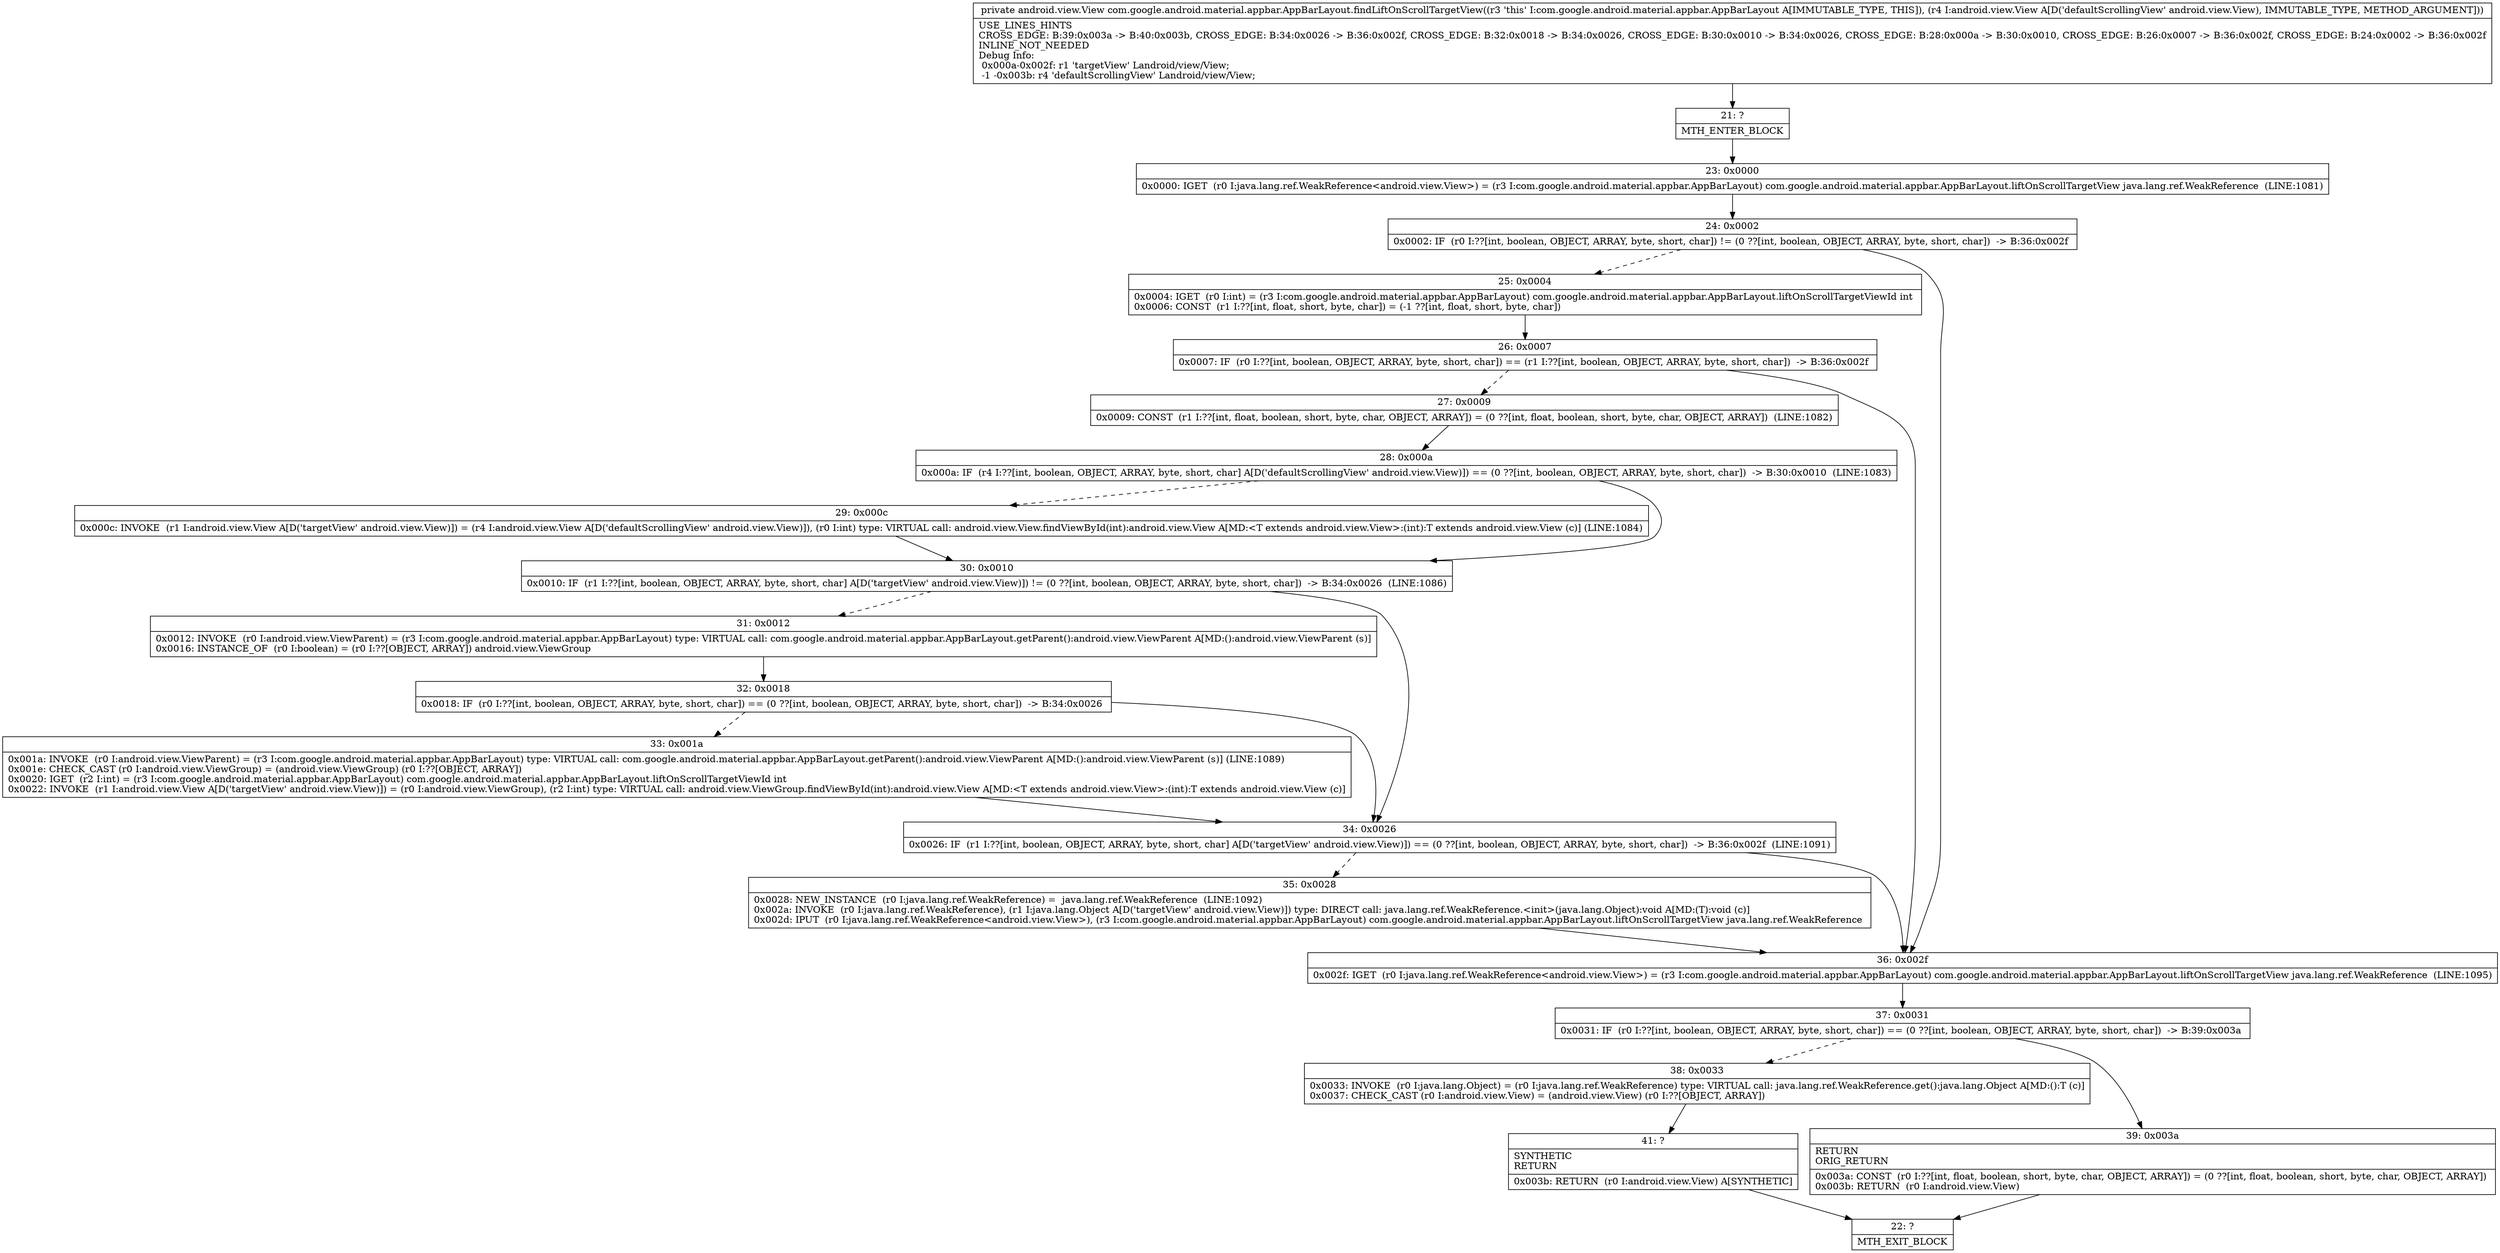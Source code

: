 digraph "CFG forcom.google.android.material.appbar.AppBarLayout.findLiftOnScrollTargetView(Landroid\/view\/View;)Landroid\/view\/View;" {
Node_21 [shape=record,label="{21\:\ ?|MTH_ENTER_BLOCK\l}"];
Node_23 [shape=record,label="{23\:\ 0x0000|0x0000: IGET  (r0 I:java.lang.ref.WeakReference\<android.view.View\>) = (r3 I:com.google.android.material.appbar.AppBarLayout) com.google.android.material.appbar.AppBarLayout.liftOnScrollTargetView java.lang.ref.WeakReference  (LINE:1081)\l}"];
Node_24 [shape=record,label="{24\:\ 0x0002|0x0002: IF  (r0 I:??[int, boolean, OBJECT, ARRAY, byte, short, char]) != (0 ??[int, boolean, OBJECT, ARRAY, byte, short, char])  \-\> B:36:0x002f \l}"];
Node_25 [shape=record,label="{25\:\ 0x0004|0x0004: IGET  (r0 I:int) = (r3 I:com.google.android.material.appbar.AppBarLayout) com.google.android.material.appbar.AppBarLayout.liftOnScrollTargetViewId int \l0x0006: CONST  (r1 I:??[int, float, short, byte, char]) = (\-1 ??[int, float, short, byte, char]) \l}"];
Node_26 [shape=record,label="{26\:\ 0x0007|0x0007: IF  (r0 I:??[int, boolean, OBJECT, ARRAY, byte, short, char]) == (r1 I:??[int, boolean, OBJECT, ARRAY, byte, short, char])  \-\> B:36:0x002f \l}"];
Node_27 [shape=record,label="{27\:\ 0x0009|0x0009: CONST  (r1 I:??[int, float, boolean, short, byte, char, OBJECT, ARRAY]) = (0 ??[int, float, boolean, short, byte, char, OBJECT, ARRAY])  (LINE:1082)\l}"];
Node_28 [shape=record,label="{28\:\ 0x000a|0x000a: IF  (r4 I:??[int, boolean, OBJECT, ARRAY, byte, short, char] A[D('defaultScrollingView' android.view.View)]) == (0 ??[int, boolean, OBJECT, ARRAY, byte, short, char])  \-\> B:30:0x0010  (LINE:1083)\l}"];
Node_29 [shape=record,label="{29\:\ 0x000c|0x000c: INVOKE  (r1 I:android.view.View A[D('targetView' android.view.View)]) = (r4 I:android.view.View A[D('defaultScrollingView' android.view.View)]), (r0 I:int) type: VIRTUAL call: android.view.View.findViewById(int):android.view.View A[MD:\<T extends android.view.View\>:(int):T extends android.view.View (c)] (LINE:1084)\l}"];
Node_30 [shape=record,label="{30\:\ 0x0010|0x0010: IF  (r1 I:??[int, boolean, OBJECT, ARRAY, byte, short, char] A[D('targetView' android.view.View)]) != (0 ??[int, boolean, OBJECT, ARRAY, byte, short, char])  \-\> B:34:0x0026  (LINE:1086)\l}"];
Node_31 [shape=record,label="{31\:\ 0x0012|0x0012: INVOKE  (r0 I:android.view.ViewParent) = (r3 I:com.google.android.material.appbar.AppBarLayout) type: VIRTUAL call: com.google.android.material.appbar.AppBarLayout.getParent():android.view.ViewParent A[MD:():android.view.ViewParent (s)]\l0x0016: INSTANCE_OF  (r0 I:boolean) = (r0 I:??[OBJECT, ARRAY]) android.view.ViewGroup \l}"];
Node_32 [shape=record,label="{32\:\ 0x0018|0x0018: IF  (r0 I:??[int, boolean, OBJECT, ARRAY, byte, short, char]) == (0 ??[int, boolean, OBJECT, ARRAY, byte, short, char])  \-\> B:34:0x0026 \l}"];
Node_33 [shape=record,label="{33\:\ 0x001a|0x001a: INVOKE  (r0 I:android.view.ViewParent) = (r3 I:com.google.android.material.appbar.AppBarLayout) type: VIRTUAL call: com.google.android.material.appbar.AppBarLayout.getParent():android.view.ViewParent A[MD:():android.view.ViewParent (s)] (LINE:1089)\l0x001e: CHECK_CAST (r0 I:android.view.ViewGroup) = (android.view.ViewGroup) (r0 I:??[OBJECT, ARRAY]) \l0x0020: IGET  (r2 I:int) = (r3 I:com.google.android.material.appbar.AppBarLayout) com.google.android.material.appbar.AppBarLayout.liftOnScrollTargetViewId int \l0x0022: INVOKE  (r1 I:android.view.View A[D('targetView' android.view.View)]) = (r0 I:android.view.ViewGroup), (r2 I:int) type: VIRTUAL call: android.view.ViewGroup.findViewById(int):android.view.View A[MD:\<T extends android.view.View\>:(int):T extends android.view.View (c)]\l}"];
Node_34 [shape=record,label="{34\:\ 0x0026|0x0026: IF  (r1 I:??[int, boolean, OBJECT, ARRAY, byte, short, char] A[D('targetView' android.view.View)]) == (0 ??[int, boolean, OBJECT, ARRAY, byte, short, char])  \-\> B:36:0x002f  (LINE:1091)\l}"];
Node_35 [shape=record,label="{35\:\ 0x0028|0x0028: NEW_INSTANCE  (r0 I:java.lang.ref.WeakReference) =  java.lang.ref.WeakReference  (LINE:1092)\l0x002a: INVOKE  (r0 I:java.lang.ref.WeakReference), (r1 I:java.lang.Object A[D('targetView' android.view.View)]) type: DIRECT call: java.lang.ref.WeakReference.\<init\>(java.lang.Object):void A[MD:(T):void (c)]\l0x002d: IPUT  (r0 I:java.lang.ref.WeakReference\<android.view.View\>), (r3 I:com.google.android.material.appbar.AppBarLayout) com.google.android.material.appbar.AppBarLayout.liftOnScrollTargetView java.lang.ref.WeakReference \l}"];
Node_36 [shape=record,label="{36\:\ 0x002f|0x002f: IGET  (r0 I:java.lang.ref.WeakReference\<android.view.View\>) = (r3 I:com.google.android.material.appbar.AppBarLayout) com.google.android.material.appbar.AppBarLayout.liftOnScrollTargetView java.lang.ref.WeakReference  (LINE:1095)\l}"];
Node_37 [shape=record,label="{37\:\ 0x0031|0x0031: IF  (r0 I:??[int, boolean, OBJECT, ARRAY, byte, short, char]) == (0 ??[int, boolean, OBJECT, ARRAY, byte, short, char])  \-\> B:39:0x003a \l}"];
Node_38 [shape=record,label="{38\:\ 0x0033|0x0033: INVOKE  (r0 I:java.lang.Object) = (r0 I:java.lang.ref.WeakReference) type: VIRTUAL call: java.lang.ref.WeakReference.get():java.lang.Object A[MD:():T (c)]\l0x0037: CHECK_CAST (r0 I:android.view.View) = (android.view.View) (r0 I:??[OBJECT, ARRAY]) \l}"];
Node_41 [shape=record,label="{41\:\ ?|SYNTHETIC\lRETURN\l|0x003b: RETURN  (r0 I:android.view.View) A[SYNTHETIC]\l}"];
Node_22 [shape=record,label="{22\:\ ?|MTH_EXIT_BLOCK\l}"];
Node_39 [shape=record,label="{39\:\ 0x003a|RETURN\lORIG_RETURN\l|0x003a: CONST  (r0 I:??[int, float, boolean, short, byte, char, OBJECT, ARRAY]) = (0 ??[int, float, boolean, short, byte, char, OBJECT, ARRAY]) \l0x003b: RETURN  (r0 I:android.view.View) \l}"];
MethodNode[shape=record,label="{private android.view.View com.google.android.material.appbar.AppBarLayout.findLiftOnScrollTargetView((r3 'this' I:com.google.android.material.appbar.AppBarLayout A[IMMUTABLE_TYPE, THIS]), (r4 I:android.view.View A[D('defaultScrollingView' android.view.View), IMMUTABLE_TYPE, METHOD_ARGUMENT]))  | USE_LINES_HINTS\lCROSS_EDGE: B:39:0x003a \-\> B:40:0x003b, CROSS_EDGE: B:34:0x0026 \-\> B:36:0x002f, CROSS_EDGE: B:32:0x0018 \-\> B:34:0x0026, CROSS_EDGE: B:30:0x0010 \-\> B:34:0x0026, CROSS_EDGE: B:28:0x000a \-\> B:30:0x0010, CROSS_EDGE: B:26:0x0007 \-\> B:36:0x002f, CROSS_EDGE: B:24:0x0002 \-\> B:36:0x002f\lINLINE_NOT_NEEDED\lDebug Info:\l  0x000a\-0x002f: r1 'targetView' Landroid\/view\/View;\l  \-1 \-0x003b: r4 'defaultScrollingView' Landroid\/view\/View;\l}"];
MethodNode -> Node_21;Node_21 -> Node_23;
Node_23 -> Node_24;
Node_24 -> Node_25[style=dashed];
Node_24 -> Node_36;
Node_25 -> Node_26;
Node_26 -> Node_27[style=dashed];
Node_26 -> Node_36;
Node_27 -> Node_28;
Node_28 -> Node_29[style=dashed];
Node_28 -> Node_30;
Node_29 -> Node_30;
Node_30 -> Node_31[style=dashed];
Node_30 -> Node_34;
Node_31 -> Node_32;
Node_32 -> Node_33[style=dashed];
Node_32 -> Node_34;
Node_33 -> Node_34;
Node_34 -> Node_35[style=dashed];
Node_34 -> Node_36;
Node_35 -> Node_36;
Node_36 -> Node_37;
Node_37 -> Node_38[style=dashed];
Node_37 -> Node_39;
Node_38 -> Node_41;
Node_41 -> Node_22;
Node_39 -> Node_22;
}

